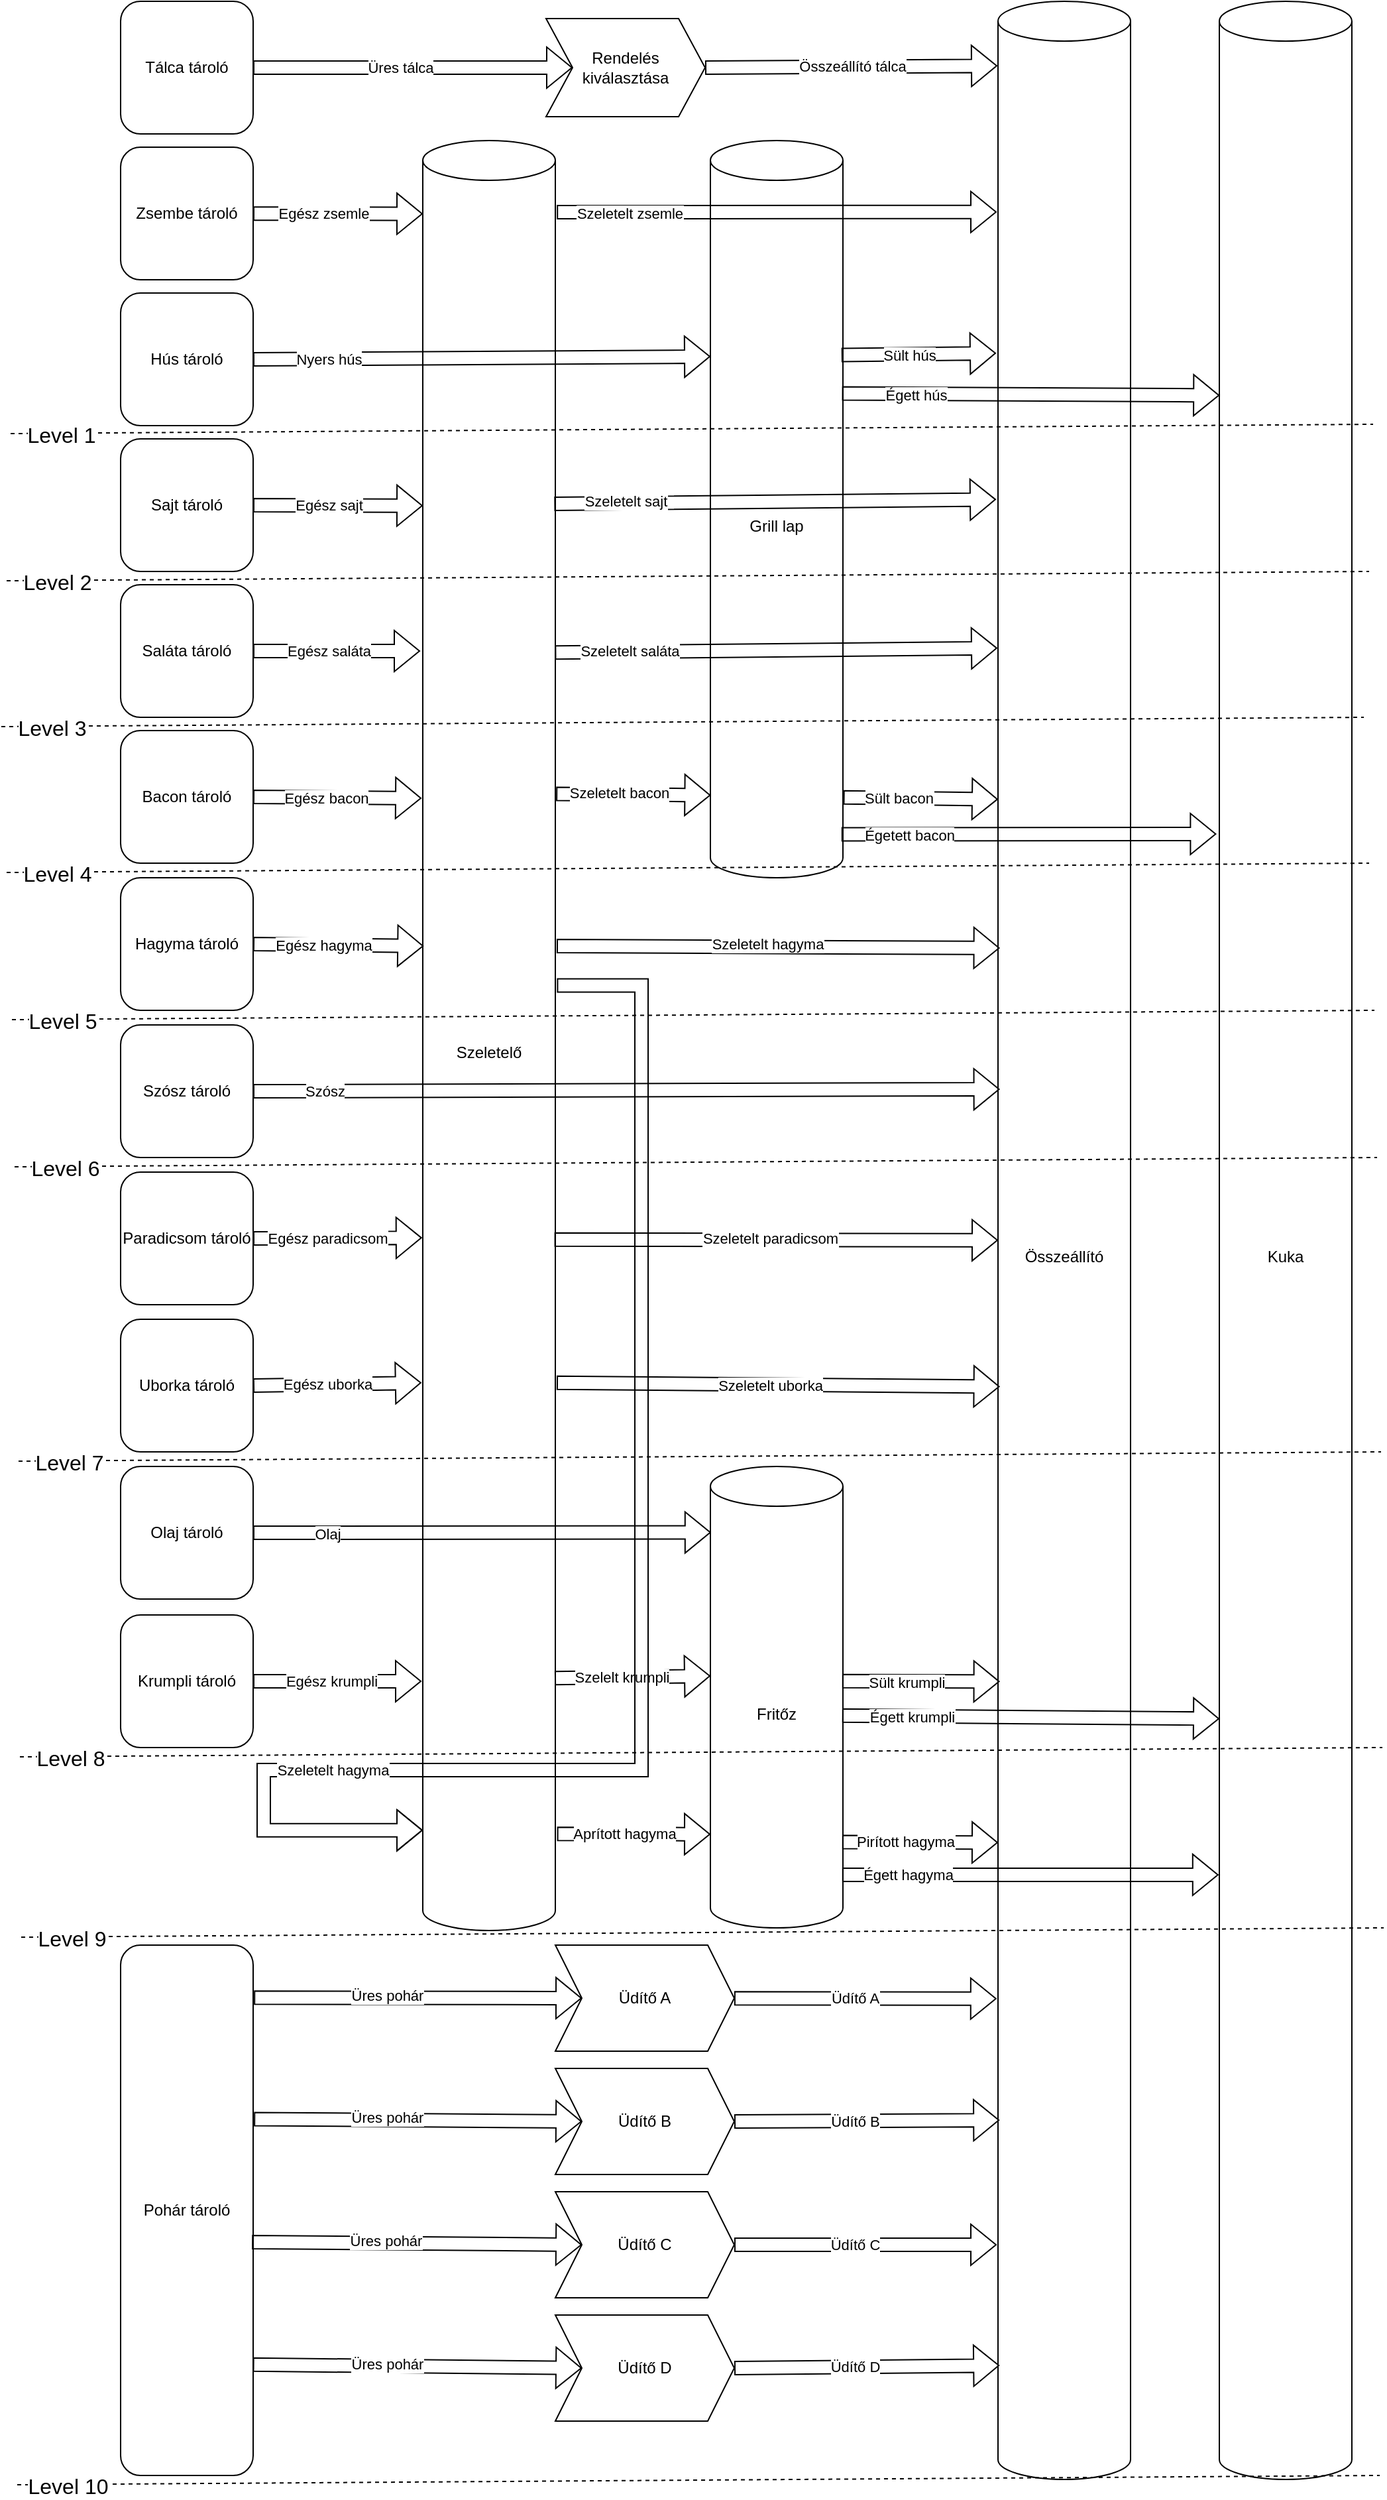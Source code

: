 <mxfile version="20.4.0" type="device"><diagram id="pB3RQea7qA_0PDvsNQ9B" name="1 oldal"><mxGraphModel dx="5010" dy="3047" grid="0" gridSize="10" guides="1" tooltips="1" connect="1" arrows="1" fold="1" page="0" pageScale="1" pageWidth="827" pageHeight="1169" math="0" shadow="0"><root><mxCell id="0"/><mxCell id="1" parent="0"/><mxCell id="LJ7KMssVu-tQvVrN7xNj-1" value="Zsembe tároló" style="rounded=1;whiteSpace=wrap;html=1;" vertex="1" parent="1"><mxGeometry x="162" y="-29" width="100" height="100" as="geometry"/></mxCell><mxCell id="LJ7KMssVu-tQvVrN7xNj-2" value="Hús tároló" style="rounded=1;whiteSpace=wrap;html=1;" vertex="1" parent="1"><mxGeometry x="162" y="81" width="100" height="100" as="geometry"/></mxCell><mxCell id="LJ7KMssVu-tQvVrN7xNj-3" value="" style="shape=flexArrow;endArrow=classic;html=1;rounded=0;entryX=0;entryY=0;entryDx=0;entryDy=55.25;entryPerimeter=0;" edge="1" parent="1" source="LJ7KMssVu-tQvVrN7xNj-1" target="LJ7KMssVu-tQvVrN7xNj-5"><mxGeometry width="50" height="50" relative="1" as="geometry"><mxPoint x="417" y="65" as="sourcePoint"/><mxPoint x="466" y="21" as="targetPoint"/></mxGeometry></mxCell><mxCell id="LJ7KMssVu-tQvVrN7xNj-4" value="Egész zsemle" style="edgeLabel;html=1;align=center;verticalAlign=middle;resizable=0;points=[];" vertex="1" connectable="0" parent="LJ7KMssVu-tQvVrN7xNj-3"><mxGeometry x="-0.177" relative="1" as="geometry"><mxPoint as="offset"/></mxGeometry></mxCell><mxCell id="LJ7KMssVu-tQvVrN7xNj-5" value="Szeletelő" style="shape=cylinder3;whiteSpace=wrap;html=1;boundedLbl=1;backgroundOutline=1;size=15;" vertex="1" parent="1"><mxGeometry x="390" y="-34" width="100" height="1350" as="geometry"/></mxCell><mxCell id="LJ7KMssVu-tQvVrN7xNj-7" value="Grill lap" style="shape=cylinder3;whiteSpace=wrap;html=1;boundedLbl=1;backgroundOutline=1;size=15;" vertex="1" parent="1"><mxGeometry x="607" y="-34" width="100" height="556" as="geometry"/></mxCell><mxCell id="LJ7KMssVu-tQvVrN7xNj-8" value="" style="shape=flexArrow;endArrow=classic;html=1;rounded=0;exitX=1;exitY=0.5;exitDx=0;exitDy=0;entryX=0;entryY=0.293;entryDx=0;entryDy=0;entryPerimeter=0;" edge="1" parent="1" source="LJ7KMssVu-tQvVrN7xNj-2" target="LJ7KMssVu-tQvVrN7xNj-7"><mxGeometry width="50" height="50" relative="1" as="geometry"><mxPoint x="282" y="435" as="sourcePoint"/><mxPoint x="565" y="120" as="targetPoint"/></mxGeometry></mxCell><mxCell id="LJ7KMssVu-tQvVrN7xNj-9" value="Nyers hús" style="edgeLabel;html=1;align=center;verticalAlign=middle;resizable=0;points=[];" vertex="1" connectable="0" parent="LJ7KMssVu-tQvVrN7xNj-8"><mxGeometry x="-0.578" y="2" relative="1" as="geometry"><mxPoint x="-16" y="2" as="offset"/></mxGeometry></mxCell><mxCell id="LJ7KMssVu-tQvVrN7xNj-10" value="Sajt tároló" style="rounded=1;whiteSpace=wrap;html=1;" vertex="1" parent="1"><mxGeometry x="162" y="191" width="100" height="100" as="geometry"/></mxCell><mxCell id="LJ7KMssVu-tQvVrN7xNj-11" value="" style="shape=flexArrow;endArrow=classic;html=1;rounded=0;exitX=1;exitY=0.5;exitDx=0;exitDy=0;entryX=0;entryY=0.204;entryDx=0;entryDy=0;entryPerimeter=0;" edge="1" parent="1" source="LJ7KMssVu-tQvVrN7xNj-10" target="LJ7KMssVu-tQvVrN7xNj-5"><mxGeometry width="50" height="50" relative="1" as="geometry"><mxPoint x="218" y="321" as="sourcePoint"/><mxPoint x="366" y="246" as="targetPoint"/></mxGeometry></mxCell><mxCell id="LJ7KMssVu-tQvVrN7xNj-13" value="Egész sajt" style="edgeLabel;html=1;align=center;verticalAlign=middle;resizable=0;points=[];" vertex="1" connectable="0" parent="LJ7KMssVu-tQvVrN7xNj-11"><mxGeometry x="-0.29" relative="1" as="geometry"><mxPoint x="11" as="offset"/></mxGeometry></mxCell><mxCell id="LJ7KMssVu-tQvVrN7xNj-14" value="Saláta tároló" style="rounded=1;whiteSpace=wrap;html=1;" vertex="1" parent="1"><mxGeometry x="162" y="301" width="100" height="100" as="geometry"/></mxCell><mxCell id="LJ7KMssVu-tQvVrN7xNj-16" value="" style="shape=flexArrow;endArrow=classic;html=1;rounded=0;exitX=1;exitY=0.5;exitDx=0;exitDy=0;" edge="1" parent="1" source="LJ7KMssVu-tQvVrN7xNj-14"><mxGeometry width="50" height="50" relative="1" as="geometry"><mxPoint x="272" y="310" as="sourcePoint"/><mxPoint x="388" y="351" as="targetPoint"/></mxGeometry></mxCell><mxCell id="LJ7KMssVu-tQvVrN7xNj-17" value="Egész saláta" style="edgeLabel;html=1;align=center;verticalAlign=middle;resizable=0;points=[];" vertex="1" connectable="0" parent="LJ7KMssVu-tQvVrN7xNj-16"><mxGeometry x="-0.369" y="2" relative="1" as="geometry"><mxPoint x="17" y="2" as="offset"/></mxGeometry></mxCell><mxCell id="LJ7KMssVu-tQvVrN7xNj-18" value="Bacon tároló" style="rounded=1;whiteSpace=wrap;html=1;" vertex="1" parent="1"><mxGeometry x="162" y="411" width="100" height="100" as="geometry"/></mxCell><mxCell id="LJ7KMssVu-tQvVrN7xNj-19" value="" style="shape=flexArrow;endArrow=classic;html=1;rounded=0;exitX=1;exitY=0.5;exitDx=0;exitDy=0;" edge="1" parent="1" source="LJ7KMssVu-tQvVrN7xNj-18"><mxGeometry width="50" height="50" relative="1" as="geometry"><mxPoint x="225" y="386" as="sourcePoint"/><mxPoint x="389" y="462" as="targetPoint"/></mxGeometry></mxCell><mxCell id="LJ7KMssVu-tQvVrN7xNj-20" value="Egész bacon" style="edgeLabel;html=1;align=center;verticalAlign=middle;resizable=0;points=[];" vertex="1" connectable="0" parent="LJ7KMssVu-tQvVrN7xNj-19"><mxGeometry x="-0.166" y="-2" relative="1" as="geometry"><mxPoint x="2" y="-2" as="offset"/></mxGeometry></mxCell><mxCell id="LJ7KMssVu-tQvVrN7xNj-21" value="Hagyma tároló" style="rounded=1;whiteSpace=wrap;html=1;" vertex="1" parent="1"><mxGeometry x="162" y="522" width="100" height="100" as="geometry"/></mxCell><mxCell id="LJ7KMssVu-tQvVrN7xNj-22" value="" style="shape=flexArrow;endArrow=classic;html=1;rounded=0;exitX=1.006;exitY=0.365;exitDx=0;exitDy=0;exitPerimeter=0;entryX=0.002;entryY=0.888;entryDx=0;entryDy=0;entryPerimeter=0;" edge="1" parent="1" source="LJ7KMssVu-tQvVrN7xNj-5" target="LJ7KMssVu-tQvVrN7xNj-7"><mxGeometry width="50" height="50" relative="1" as="geometry"><mxPoint x="292" y="397" as="sourcePoint"/><mxPoint x="558" y="618" as="targetPoint"/></mxGeometry></mxCell><mxCell id="LJ7KMssVu-tQvVrN7xNj-23" value="Szeletelt bacon" style="edgeLabel;html=1;align=center;verticalAlign=middle;resizable=0;points=[];" vertex="1" connectable="0" parent="LJ7KMssVu-tQvVrN7xNj-22"><mxGeometry x="-0.181" y="1" relative="1" as="geometry"><mxPoint as="offset"/></mxGeometry></mxCell><mxCell id="LJ7KMssVu-tQvVrN7xNj-24" value="" style="shape=flexArrow;endArrow=classic;html=1;rounded=0;exitX=1;exitY=0.5;exitDx=0;exitDy=0;entryX=0.006;entryY=0.45;entryDx=0;entryDy=0;entryPerimeter=0;" edge="1" parent="1" source="LJ7KMssVu-tQvVrN7xNj-21" target="LJ7KMssVu-tQvVrN7xNj-5"><mxGeometry width="50" height="50" relative="1" as="geometry"><mxPoint x="292" y="397" as="sourcePoint"/><mxPoint x="383" y="575" as="targetPoint"/></mxGeometry></mxCell><mxCell id="LJ7KMssVu-tQvVrN7xNj-25" value="Egész hagyma" style="edgeLabel;html=1;align=center;verticalAlign=middle;resizable=0;points=[];" vertex="1" connectable="0" parent="LJ7KMssVu-tQvVrN7xNj-24"><mxGeometry x="-0.18" relative="1" as="geometry"><mxPoint as="offset"/></mxGeometry></mxCell><mxCell id="LJ7KMssVu-tQvVrN7xNj-26" value="Szósz tároló" style="rounded=1;whiteSpace=wrap;html=1;" vertex="1" parent="1"><mxGeometry x="162" y="633" width="100" height="100" as="geometry"/></mxCell><mxCell id="LJ7KMssVu-tQvVrN7xNj-28" value="Paradicsom tároló" style="rounded=1;whiteSpace=wrap;html=1;" vertex="1" parent="1"><mxGeometry x="162" y="744" width="100" height="100" as="geometry"/></mxCell><mxCell id="LJ7KMssVu-tQvVrN7xNj-29" value="" style="shape=flexArrow;endArrow=classic;html=1;rounded=0;exitX=1;exitY=0.5;exitDx=0;exitDy=0;entryX=-0.006;entryY=0.613;entryDx=0;entryDy=0;entryPerimeter=0;" edge="1" parent="1" source="LJ7KMssVu-tQvVrN7xNj-28" target="LJ7KMssVu-tQvVrN7xNj-5"><mxGeometry width="50" height="50" relative="1" as="geometry"><mxPoint x="323" y="702" as="sourcePoint"/><mxPoint x="373" y="652" as="targetPoint"/></mxGeometry></mxCell><mxCell id="LJ7KMssVu-tQvVrN7xNj-30" value="Egész paradicsom" style="edgeLabel;html=1;align=center;verticalAlign=middle;resizable=0;points=[];" vertex="1" connectable="0" parent="LJ7KMssVu-tQvVrN7xNj-29"><mxGeometry x="-0.255" y="-1" relative="1" as="geometry"><mxPoint x="8" y="-1" as="offset"/></mxGeometry></mxCell><mxCell id="LJ7KMssVu-tQvVrN7xNj-31" value="Uborka tároló" style="rounded=1;whiteSpace=wrap;html=1;" vertex="1" parent="1"><mxGeometry x="162" y="855" width="100" height="100" as="geometry"/></mxCell><mxCell id="LJ7KMssVu-tQvVrN7xNj-32" value="" style="shape=flexArrow;endArrow=classic;html=1;rounded=0;exitX=1;exitY=0.5;exitDx=0;exitDy=0;entryX=-0.011;entryY=0.694;entryDx=0;entryDy=0;entryPerimeter=0;" edge="1" parent="1" source="LJ7KMssVu-tQvVrN7xNj-31" target="LJ7KMssVu-tQvVrN7xNj-5"><mxGeometry width="50" height="50" relative="1" as="geometry"><mxPoint x="323" y="862" as="sourcePoint"/><mxPoint x="373" y="812" as="targetPoint"/></mxGeometry></mxCell><mxCell id="LJ7KMssVu-tQvVrN7xNj-33" value="Egész uborka" style="edgeLabel;html=1;align=center;verticalAlign=middle;resizable=0;points=[];" vertex="1" connectable="0" parent="LJ7KMssVu-tQvVrN7xNj-32"><mxGeometry x="-0.128" y="-1" relative="1" as="geometry"><mxPoint y="-1" as="offset"/></mxGeometry></mxCell><mxCell id="LJ7KMssVu-tQvVrN7xNj-34" value="Olaj tároló" style="rounded=1;whiteSpace=wrap;html=1;" vertex="1" parent="1"><mxGeometry x="162" y="966" width="100" height="100" as="geometry"/></mxCell><mxCell id="LJ7KMssVu-tQvVrN7xNj-35" value="" style="shape=flexArrow;endArrow=classic;html=1;rounded=0;exitX=1;exitY=0.5;exitDx=0;exitDy=0;entryX=0.004;entryY=0.143;entryDx=0;entryDy=0;entryPerimeter=0;" edge="1" parent="1" source="LJ7KMssVu-tQvVrN7xNj-34" target="LJ7KMssVu-tQvVrN7xNj-37"><mxGeometry width="50" height="50" relative="1" as="geometry"><mxPoint x="336" y="1048" as="sourcePoint"/><mxPoint x="597" y="1017" as="targetPoint"/></mxGeometry></mxCell><mxCell id="LJ7KMssVu-tQvVrN7xNj-36" value="Olaj" style="edgeLabel;html=1;align=center;verticalAlign=middle;resizable=0;points=[];" vertex="1" connectable="0" parent="LJ7KMssVu-tQvVrN7xNj-35"><mxGeometry x="-0.195" y="-1" relative="1" as="geometry"><mxPoint x="-83" as="offset"/></mxGeometry></mxCell><mxCell id="LJ7KMssVu-tQvVrN7xNj-37" value="Fritőz" style="shape=cylinder3;whiteSpace=wrap;html=1;boundedLbl=1;backgroundOutline=1;size=15;" vertex="1" parent="1"><mxGeometry x="607" y="966" width="100" height="348" as="geometry"/></mxCell><mxCell id="LJ7KMssVu-tQvVrN7xNj-40" value="" style="shape=flexArrow;endArrow=classic;html=1;rounded=0;exitX=1;exitY=0.5;exitDx=0;exitDy=0;" edge="1" parent="1" source="LJ7KMssVu-tQvVrN7xNj-54"><mxGeometry width="50" height="50" relative="1" as="geometry"><mxPoint x="262" y="1240" as="sourcePoint"/><mxPoint x="389" y="1128" as="targetPoint"/></mxGeometry></mxCell><mxCell id="LJ7KMssVu-tQvVrN7xNj-41" value="Egész krumpli" style="edgeLabel;html=1;align=center;verticalAlign=middle;resizable=0;points=[];" vertex="1" connectable="0" parent="LJ7KMssVu-tQvVrN7xNj-40"><mxGeometry x="-0.183" y="-2" relative="1" as="geometry"><mxPoint x="7" y="-2" as="offset"/></mxGeometry></mxCell><mxCell id="LJ7KMssVu-tQvVrN7xNj-44" value="" style="shape=flexArrow;endArrow=classic;html=1;rounded=0;exitX=0.995;exitY=0.859;exitDx=0;exitDy=0;exitPerimeter=0;entryX=0;entryY=0.454;entryDx=0;entryDy=0;entryPerimeter=0;" edge="1" parent="1" source="LJ7KMssVu-tQvVrN7xNj-5" target="LJ7KMssVu-tQvVrN7xNj-37"><mxGeometry width="50" height="50" relative="1" as="geometry"><mxPoint x="356" y="1195" as="sourcePoint"/><mxPoint x="592" y="1117" as="targetPoint"/></mxGeometry></mxCell><mxCell id="LJ7KMssVu-tQvVrN7xNj-45" value="Szelelt krumpli" style="edgeLabel;html=1;align=center;verticalAlign=middle;resizable=0;points=[];" vertex="1" connectable="0" parent="LJ7KMssVu-tQvVrN7xNj-44"><mxGeometry x="-0.367" relative="1" as="geometry"><mxPoint x="13" as="offset"/></mxGeometry></mxCell><mxCell id="LJ7KMssVu-tQvVrN7xNj-46" value="" style="shape=flexArrow;endArrow=classic;html=1;rounded=0;exitX=1.013;exitY=0.946;exitDx=0;exitDy=0;exitPerimeter=0;entryX=0;entryY=0.797;entryDx=0;entryDy=0;entryPerimeter=0;" edge="1" parent="1" source="LJ7KMssVu-tQvVrN7xNj-5" target="LJ7KMssVu-tQvVrN7xNj-37"><mxGeometry width="50" height="50" relative="1" as="geometry"><mxPoint x="356" y="1195" as="sourcePoint"/><mxPoint x="584" y="1247" as="targetPoint"/></mxGeometry></mxCell><mxCell id="LJ7KMssVu-tQvVrN7xNj-47" value="Aprított hagyma" style="edgeLabel;html=1;align=center;verticalAlign=middle;resizable=0;points=[];" vertex="1" connectable="0" parent="LJ7KMssVu-tQvVrN7xNj-46"><mxGeometry x="-0.254" y="-1" relative="1" as="geometry"><mxPoint x="7" y="-1" as="offset"/></mxGeometry></mxCell><mxCell id="LJ7KMssVu-tQvVrN7xNj-54" value="Krumpli tároló" style="rounded=1;whiteSpace=wrap;html=1;" vertex="1" parent="1"><mxGeometry x="162" y="1078" width="100" height="100" as="geometry"/></mxCell><mxCell id="LJ7KMssVu-tQvVrN7xNj-55" value="Pohár tároló" style="rounded=1;whiteSpace=wrap;html=1;" vertex="1" parent="1"><mxGeometry x="162" y="1327" width="100" height="400" as="geometry"/></mxCell><mxCell id="LJ7KMssVu-tQvVrN7xNj-58" value="" style="shape=flexArrow;endArrow=classic;html=1;rounded=0;entryX=0;entryY=0.944;entryDx=0;entryDy=0;entryPerimeter=0;edgeStyle=orthogonalEdgeStyle;exitX=1.012;exitY=0.472;exitDx=0;exitDy=0;exitPerimeter=0;" edge="1" parent="1" source="LJ7KMssVu-tQvVrN7xNj-5" target="LJ7KMssVu-tQvVrN7xNj-5"><mxGeometry width="50" height="50" relative="1" as="geometry"><mxPoint x="525" y="641" as="sourcePoint"/><mxPoint x="451" y="1114" as="targetPoint"/><Array as="points"><mxPoint x="555" y="603"/><mxPoint x="555" y="1195"/><mxPoint x="270" y="1195"/><mxPoint x="270" y="1240"/></Array></mxGeometry></mxCell><mxCell id="LJ7KMssVu-tQvVrN7xNj-59" value="Szeletelt hagyma" style="edgeLabel;html=1;align=center;verticalAlign=middle;resizable=0;points=[];" vertex="1" connectable="0" parent="LJ7KMssVu-tQvVrN7xNj-58"><mxGeometry x="0.608" relative="1" as="geometry"><mxPoint as="offset"/></mxGeometry></mxCell><mxCell id="LJ7KMssVu-tQvVrN7xNj-64" value="Tálca tároló" style="rounded=1;whiteSpace=wrap;html=1;" vertex="1" parent="1"><mxGeometry x="162" y="-139" width="100" height="100" as="geometry"/></mxCell><mxCell id="LJ7KMssVu-tQvVrN7xNj-66" value="Összeállító" style="shape=cylinder3;whiteSpace=wrap;html=1;boundedLbl=1;backgroundOutline=1;size=15;" vertex="1" parent="1"><mxGeometry x="824" y="-139" width="100" height="1869" as="geometry"/></mxCell><mxCell id="LJ7KMssVu-tQvVrN7xNj-68" value="Rendelés kiválasztása" style="shape=step;perimeter=stepPerimeter;whiteSpace=wrap;html=1;fixedSize=1;" vertex="1" parent="1"><mxGeometry x="483" y="-126" width="120" height="74" as="geometry"/></mxCell><mxCell id="LJ7KMssVu-tQvVrN7xNj-70" value="" style="shape=flexArrow;endArrow=classic;html=1;rounded=0;exitX=1;exitY=0.5;exitDx=0;exitDy=0;" edge="1" parent="1" source="LJ7KMssVu-tQvVrN7xNj-64" target="LJ7KMssVu-tQvVrN7xNj-68"><mxGeometry width="50" height="50" relative="1" as="geometry"><mxPoint x="317" y="-63" as="sourcePoint"/><mxPoint x="367" y="-113" as="targetPoint"/></mxGeometry></mxCell><mxCell id="LJ7KMssVu-tQvVrN7xNj-71" value="Üres tálca" style="edgeLabel;html=1;align=center;verticalAlign=middle;resizable=0;points=[];" vertex="1" connectable="0" parent="LJ7KMssVu-tQvVrN7xNj-70"><mxGeometry x="-0.067" y="-1" relative="1" as="geometry"><mxPoint x="-2" y="-1" as="offset"/></mxGeometry></mxCell><mxCell id="LJ7KMssVu-tQvVrN7xNj-72" value="" style="shape=flexArrow;endArrow=classic;html=1;rounded=0;exitX=1;exitY=0.5;exitDx=0;exitDy=0;entryX=-0.005;entryY=0.026;entryDx=0;entryDy=0;entryPerimeter=0;" edge="1" parent="1" source="LJ7KMssVu-tQvVrN7xNj-68" target="LJ7KMssVu-tQvVrN7xNj-66"><mxGeometry width="50" height="50" relative="1" as="geometry"><mxPoint x="675" y="-75" as="sourcePoint"/><mxPoint x="725" y="-125" as="targetPoint"/></mxGeometry></mxCell><mxCell id="LJ7KMssVu-tQvVrN7xNj-73" value="Összeállító tálca" style="edgeLabel;html=1;align=center;verticalAlign=middle;resizable=0;points=[];" vertex="1" connectable="0" parent="LJ7KMssVu-tQvVrN7xNj-72"><mxGeometry x="0.041" y="-1" relative="1" as="geometry"><mxPoint x="-4" y="-2" as="offset"/></mxGeometry></mxCell><mxCell id="LJ7KMssVu-tQvVrN7xNj-74" value="Kuka" style="shape=cylinder3;whiteSpace=wrap;html=1;boundedLbl=1;backgroundOutline=1;size=15;" vertex="1" parent="1"><mxGeometry x="991" y="-139" width="100" height="1869" as="geometry"/></mxCell><mxCell id="LJ7KMssVu-tQvVrN7xNj-75" value="" style="shape=flexArrow;endArrow=classic;html=1;rounded=0;exitX=1.011;exitY=0.04;exitDx=0;exitDy=0;exitPerimeter=0;entryX=-0.01;entryY=0.085;entryDx=0;entryDy=0;entryPerimeter=0;" edge="1" parent="1" source="LJ7KMssVu-tQvVrN7xNj-5" target="LJ7KMssVu-tQvVrN7xNj-66"><mxGeometry width="50" height="50" relative="1" as="geometry"><mxPoint x="739" y="87" as="sourcePoint"/><mxPoint x="789" y="37" as="targetPoint"/></mxGeometry></mxCell><mxCell id="LJ7KMssVu-tQvVrN7xNj-76" value="Szeletelt zsemle" style="edgeLabel;html=1;align=center;verticalAlign=middle;resizable=0;points=[];" vertex="1" connectable="0" parent="LJ7KMssVu-tQvVrN7xNj-75"><mxGeometry x="-0.687" y="-1" relative="1" as="geometry"><mxPoint x="3" as="offset"/></mxGeometry></mxCell><mxCell id="LJ7KMssVu-tQvVrN7xNj-77" value="" style="shape=flexArrow;endArrow=classic;html=1;rounded=0;exitX=0.989;exitY=0.291;exitDx=0;exitDy=0;exitPerimeter=0;entryX=-0.015;entryY=0.142;entryDx=0;entryDy=0;entryPerimeter=0;" edge="1" parent="1" source="LJ7KMssVu-tQvVrN7xNj-7" target="LJ7KMssVu-tQvVrN7xNj-66"><mxGeometry width="50" height="50" relative="1" as="geometry"><mxPoint x="792" y="180" as="sourcePoint"/><mxPoint x="818" y="124" as="targetPoint"/></mxGeometry></mxCell><mxCell id="LJ7KMssVu-tQvVrN7xNj-78" value="Sült hús" style="edgeLabel;html=1;align=center;verticalAlign=middle;resizable=0;points=[];" vertex="1" connectable="0" parent="LJ7KMssVu-tQvVrN7xNj-77"><mxGeometry x="-0.127" y="-1" relative="1" as="geometry"><mxPoint as="offset"/></mxGeometry></mxCell><mxCell id="LJ7KMssVu-tQvVrN7xNj-79" value="" style="shape=flexArrow;endArrow=classic;html=1;rounded=0;exitX=0.993;exitY=0.343;exitDx=0;exitDy=0;exitPerimeter=0;entryX=0.001;entryY=0.159;entryDx=0;entryDy=0;entryPerimeter=0;" edge="1" parent="1" source="LJ7KMssVu-tQvVrN7xNj-7" target="LJ7KMssVu-tQvVrN7xNj-74"><mxGeometry width="50" height="50" relative="1" as="geometry"><mxPoint x="792" y="180" as="sourcePoint"/><mxPoint x="973" y="157" as="targetPoint"/></mxGeometry></mxCell><mxCell id="LJ7KMssVu-tQvVrN7xNj-80" value="Égett hús" style="edgeLabel;html=1;align=center;verticalAlign=middle;resizable=0;points=[];" vertex="1" connectable="0" parent="LJ7KMssVu-tQvVrN7xNj-79"><mxGeometry x="-0.615" y="-1" relative="1" as="geometry"><mxPoint as="offset"/></mxGeometry></mxCell><mxCell id="LJ7KMssVu-tQvVrN7xNj-81" value="" style="shape=flexArrow;endArrow=classic;html=1;rounded=0;exitX=0.992;exitY=0.203;exitDx=0;exitDy=0;exitPerimeter=0;entryX=-0.015;entryY=0.201;entryDx=0;entryDy=0;entryPerimeter=0;" edge="1" parent="1" source="LJ7KMssVu-tQvVrN7xNj-5" target="LJ7KMssVu-tQvVrN7xNj-66"><mxGeometry width="50" height="50" relative="1" as="geometry"><mxPoint x="565" y="266" as="sourcePoint"/><mxPoint x="795" y="244" as="targetPoint"/></mxGeometry></mxCell><mxCell id="LJ7KMssVu-tQvVrN7xNj-82" value="Szeletelt sajt" style="edgeLabel;html=1;align=center;verticalAlign=middle;resizable=0;points=[];" vertex="1" connectable="0" parent="LJ7KMssVu-tQvVrN7xNj-81"><mxGeometry x="-0.68" y="2" relative="1" as="geometry"><mxPoint as="offset"/></mxGeometry></mxCell><mxCell id="LJ7KMssVu-tQvVrN7xNj-83" value="" style="shape=flexArrow;endArrow=classic;html=1;rounded=0;exitX=0.997;exitY=0.286;exitDx=0;exitDy=0;exitPerimeter=0;entryX=-0.005;entryY=0.261;entryDx=0;entryDy=0;entryPerimeter=0;" edge="1" parent="1" source="LJ7KMssVu-tQvVrN7xNj-5" target="LJ7KMssVu-tQvVrN7xNj-66"><mxGeometry width="50" height="50" relative="1" as="geometry"><mxPoint x="640" y="371" as="sourcePoint"/><mxPoint x="690" y="321" as="targetPoint"/></mxGeometry></mxCell><mxCell id="LJ7KMssVu-tQvVrN7xNj-84" value="Szeletelt saláta" style="edgeLabel;html=1;align=center;verticalAlign=middle;resizable=0;points=[];" vertex="1" connectable="0" parent="LJ7KMssVu-tQvVrN7xNj-83"><mxGeometry x="-0.664" y="-1" relative="1" as="geometry"><mxPoint y="-2" as="offset"/></mxGeometry></mxCell><mxCell id="LJ7KMssVu-tQvVrN7xNj-87" value="" style="shape=flexArrow;endArrow=classic;html=1;rounded=0;exitX=0.989;exitY=0.941;exitDx=0;exitDy=0;exitPerimeter=0;entryX=-0.023;entryY=0.336;entryDx=0;entryDy=0;entryPerimeter=0;" edge="1" parent="1" source="LJ7KMssVu-tQvVrN7xNj-7" target="LJ7KMssVu-tQvVrN7xNj-74"><mxGeometry width="50" height="50" relative="1" as="geometry"><mxPoint x="800" y="390" as="sourcePoint"/><mxPoint x="850" y="340" as="targetPoint"/></mxGeometry></mxCell><mxCell id="LJ7KMssVu-tQvVrN7xNj-90" value="Égetett bacon" style="edgeLabel;html=1;align=center;verticalAlign=middle;resizable=0;points=[];" vertex="1" connectable="0" parent="LJ7KMssVu-tQvVrN7xNj-87"><mxGeometry x="-0.731" y="-1" relative="1" as="geometry"><mxPoint x="13" as="offset"/></mxGeometry></mxCell><mxCell id="LJ7KMssVu-tQvVrN7xNj-88" value="" style="shape=flexArrow;endArrow=classic;html=1;rounded=0;exitX=1.003;exitY=0.891;exitDx=0;exitDy=0;exitPerimeter=0;entryX=0;entryY=0.322;entryDx=0;entryDy=0;entryPerimeter=0;" edge="1" parent="1" source="LJ7KMssVu-tQvVrN7xNj-7" target="LJ7KMssVu-tQvVrN7xNj-66"><mxGeometry width="50" height="50" relative="1" as="geometry"><mxPoint x="800" y="390" as="sourcePoint"/><mxPoint x="799" y="461" as="targetPoint"/></mxGeometry></mxCell><mxCell id="LJ7KMssVu-tQvVrN7xNj-89" value="Sült bacon" style="edgeLabel;html=1;align=center;verticalAlign=middle;resizable=0;points=[];" vertex="1" connectable="0" parent="LJ7KMssVu-tQvVrN7xNj-88"><mxGeometry x="-0.29" relative="1" as="geometry"><mxPoint as="offset"/></mxGeometry></mxCell><mxCell id="LJ7KMssVu-tQvVrN7xNj-91" value="" style="shape=flexArrow;endArrow=classic;html=1;rounded=0;exitX=1.01;exitY=0.45;exitDx=0;exitDy=0;exitPerimeter=0;entryX=0.013;entryY=0.382;entryDx=0;entryDy=0;entryPerimeter=0;" edge="1" parent="1" source="LJ7KMssVu-tQvVrN7xNj-5" target="LJ7KMssVu-tQvVrN7xNj-66"><mxGeometry width="50" height="50" relative="1" as="geometry"><mxPoint x="783" y="580" as="sourcePoint"/><mxPoint x="833" y="530" as="targetPoint"/></mxGeometry></mxCell><mxCell id="LJ7KMssVu-tQvVrN7xNj-92" value="Szeletelt hagyma" style="edgeLabel;html=1;align=center;verticalAlign=middle;resizable=0;points=[];" vertex="1" connectable="0" parent="LJ7KMssVu-tQvVrN7xNj-91"><mxGeometry x="-0.665" y="-1" relative="1" as="geometry"><mxPoint x="103" y="-3" as="offset"/></mxGeometry></mxCell><mxCell id="LJ7KMssVu-tQvVrN7xNj-93" value="" style="shape=flexArrow;endArrow=classic;html=1;rounded=0;exitX=1;exitY=0.5;exitDx=0;exitDy=0;entryX=0.013;entryY=0.439;entryDx=0;entryDy=0;entryPerimeter=0;" edge="1" parent="1" source="LJ7KMssVu-tQvVrN7xNj-26" target="LJ7KMssVu-tQvVrN7xNj-66"><mxGeometry width="50" height="50" relative="1" as="geometry"><mxPoint x="476" y="666" as="sourcePoint"/><mxPoint x="782" y="692" as="targetPoint"/></mxGeometry></mxCell><mxCell id="LJ7KMssVu-tQvVrN7xNj-94" value="Szósz" style="edgeLabel;html=1;align=center;verticalAlign=middle;resizable=0;points=[];" vertex="1" connectable="0" parent="LJ7KMssVu-tQvVrN7xNj-93"><mxGeometry x="-0.82" y="-3" relative="1" as="geometry"><mxPoint x="3" y="-3" as="offset"/></mxGeometry></mxCell><mxCell id="LJ7KMssVu-tQvVrN7xNj-95" value="" style="shape=flexArrow;endArrow=classic;html=1;rounded=0;exitX=0.993;exitY=0.614;exitDx=0;exitDy=0;exitPerimeter=0;" edge="1" parent="1" source="LJ7KMssVu-tQvVrN7xNj-5" target="LJ7KMssVu-tQvVrN7xNj-66"><mxGeometry width="50" height="50" relative="1" as="geometry"><mxPoint x="556" y="758" as="sourcePoint"/><mxPoint x="606" y="708" as="targetPoint"/></mxGeometry></mxCell><mxCell id="LJ7KMssVu-tQvVrN7xNj-96" value="Szeletelt paradicsom" style="edgeLabel;html=1;align=center;verticalAlign=middle;resizable=0;points=[];" vertex="1" connectable="0" parent="LJ7KMssVu-tQvVrN7xNj-95"><mxGeometry x="-0.041" y="-3" relative="1" as="geometry"><mxPoint x="2" y="-4" as="offset"/></mxGeometry></mxCell><mxCell id="LJ7KMssVu-tQvVrN7xNj-97" value="" style="shape=flexArrow;endArrow=classic;html=1;rounded=0;exitX=1.01;exitY=0.694;exitDx=0;exitDy=0;exitPerimeter=0;entryX=0.013;entryY=0.559;entryDx=0;entryDy=0;entryPerimeter=0;" edge="1" parent="1" source="LJ7KMssVu-tQvVrN7xNj-5" target="LJ7KMssVu-tQvVrN7xNj-66"><mxGeometry width="50" height="50" relative="1" as="geometry"><mxPoint x="556" y="816" as="sourcePoint"/><mxPoint x="606" y="766" as="targetPoint"/></mxGeometry></mxCell><mxCell id="LJ7KMssVu-tQvVrN7xNj-98" value="Szeletelt uborka" style="edgeLabel;html=1;align=center;verticalAlign=middle;resizable=0;points=[];" vertex="1" connectable="0" parent="LJ7KMssVu-tQvVrN7xNj-97"><mxGeometry x="-0.036" relative="1" as="geometry"><mxPoint as="offset"/></mxGeometry></mxCell><mxCell id="LJ7KMssVu-tQvVrN7xNj-99" value="" style="shape=flexArrow;endArrow=classic;html=1;rounded=0;exitX=0.994;exitY=0.465;exitDx=0;exitDy=0;exitPerimeter=0;entryX=0.013;entryY=0.678;entryDx=0;entryDy=0;entryPerimeter=0;" edge="1" parent="1" source="LJ7KMssVu-tQvVrN7xNj-37" target="LJ7KMssVu-tQvVrN7xNj-66"><mxGeometry width="50" height="50" relative="1" as="geometry"><mxPoint x="556" y="987" as="sourcePoint"/><mxPoint x="606" y="937" as="targetPoint"/></mxGeometry></mxCell><mxCell id="LJ7KMssVu-tQvVrN7xNj-100" value="Sült krumpli" style="edgeLabel;html=1;align=center;verticalAlign=middle;resizable=0;points=[];" vertex="1" connectable="0" parent="LJ7KMssVu-tQvVrN7xNj-99"><mxGeometry x="-0.182" y="-1" relative="1" as="geometry"><mxPoint as="offset"/></mxGeometry></mxCell><mxCell id="LJ7KMssVu-tQvVrN7xNj-101" value="" style="shape=flexArrow;endArrow=classic;html=1;rounded=0;exitX=0.994;exitY=0.54;exitDx=0;exitDy=0;exitPerimeter=0;entryX=0;entryY=0.693;entryDx=0;entryDy=0;entryPerimeter=0;" edge="1" parent="1" source="LJ7KMssVu-tQvVrN7xNj-37" target="LJ7KMssVu-tQvVrN7xNj-74"><mxGeometry width="50" height="50" relative="1" as="geometry"><mxPoint x="700" y="1157" as="sourcePoint"/><mxPoint x="750" y="1107" as="targetPoint"/></mxGeometry></mxCell><mxCell id="LJ7KMssVu-tQvVrN7xNj-102" value="Égett krumpli" style="edgeLabel;html=1;align=center;verticalAlign=middle;resizable=0;points=[];" vertex="1" connectable="0" parent="LJ7KMssVu-tQvVrN7xNj-101"><mxGeometry x="-0.634" relative="1" as="geometry"><mxPoint as="offset"/></mxGeometry></mxCell><mxCell id="LJ7KMssVu-tQvVrN7xNj-103" value="" style="shape=flexArrow;endArrow=classic;html=1;rounded=0;exitX=0.994;exitY=0.814;exitDx=0;exitDy=0;exitPerimeter=0;entryX=0;entryY=0.743;entryDx=0;entryDy=0;entryPerimeter=0;" edge="1" parent="1" source="LJ7KMssVu-tQvVrN7xNj-37" target="LJ7KMssVu-tQvVrN7xNj-66"><mxGeometry width="50" height="50" relative="1" as="geometry"><mxPoint x="766" y="1186" as="sourcePoint"/><mxPoint x="806" y="1252" as="targetPoint"/></mxGeometry></mxCell><mxCell id="LJ7KMssVu-tQvVrN7xNj-104" value="Pirított hagyma" style="edgeLabel;html=1;align=center;verticalAlign=middle;resizable=0;points=[];" vertex="1" connectable="0" parent="LJ7KMssVu-tQvVrN7xNj-103"><mxGeometry x="-0.693" y="-1" relative="1" as="geometry"><mxPoint x="29" y="-2" as="offset"/></mxGeometry></mxCell><mxCell id="LJ7KMssVu-tQvVrN7xNj-105" value="" style="shape=flexArrow;endArrow=classic;html=1;rounded=0;exitX=0.994;exitY=0.885;exitDx=0;exitDy=0;exitPerimeter=0;entryX=-0.006;entryY=0.756;entryDx=0;entryDy=0;entryPerimeter=0;" edge="1" parent="1" source="LJ7KMssVu-tQvVrN7xNj-37" target="LJ7KMssVu-tQvVrN7xNj-74"><mxGeometry width="50" height="50" relative="1" as="geometry"><mxPoint x="752" y="1285" as="sourcePoint"/><mxPoint x="984" y="1277" as="targetPoint"/></mxGeometry></mxCell><mxCell id="LJ7KMssVu-tQvVrN7xNj-106" value="Égett hagyma" style="edgeLabel;html=1;align=center;verticalAlign=middle;resizable=0;points=[];" vertex="1" connectable="0" parent="LJ7KMssVu-tQvVrN7xNj-105"><mxGeometry x="-0.573" y="-2" relative="1" as="geometry"><mxPoint x="-11" y="-2" as="offset"/></mxGeometry></mxCell><mxCell id="LJ7KMssVu-tQvVrN7xNj-107" value="Üdítő A" style="shape=step;perimeter=stepPerimeter;whiteSpace=wrap;html=1;fixedSize=1;" vertex="1" parent="1"><mxGeometry x="490" y="1327" width="135" height="80" as="geometry"/></mxCell><mxCell id="LJ7KMssVu-tQvVrN7xNj-108" value="Üdítő B" style="shape=step;perimeter=stepPerimeter;whiteSpace=wrap;html=1;fixedSize=1;" vertex="1" parent="1"><mxGeometry x="490" y="1420" width="135" height="80" as="geometry"/></mxCell><mxCell id="LJ7KMssVu-tQvVrN7xNj-109" value="Üdítő C" style="shape=step;perimeter=stepPerimeter;whiteSpace=wrap;html=1;fixedSize=1;" vertex="1" parent="1"><mxGeometry x="490" y="1513" width="135" height="80" as="geometry"/></mxCell><mxCell id="LJ7KMssVu-tQvVrN7xNj-110" value="Üdítő D" style="shape=step;perimeter=stepPerimeter;whiteSpace=wrap;html=1;fixedSize=1;" vertex="1" parent="1"><mxGeometry x="490" y="1606" width="135" height="80" as="geometry"/></mxCell><mxCell id="LJ7KMssVu-tQvVrN7xNj-111" value="" style="shape=flexArrow;endArrow=classic;html=1;rounded=0;entryX=0;entryY=0.5;entryDx=0;entryDy=0;exitX=1.006;exitY=0.099;exitDx=0;exitDy=0;exitPerimeter=0;" edge="1" parent="1" source="LJ7KMssVu-tQvVrN7xNj-55" target="LJ7KMssVu-tQvVrN7xNj-107"><mxGeometry width="50" height="50" relative="1" as="geometry"><mxPoint x="673" y="1360" as="sourcePoint"/><mxPoint x="723" y="1310" as="targetPoint"/></mxGeometry></mxCell><mxCell id="LJ7KMssVu-tQvVrN7xNj-112" value="Üres pohár" style="edgeLabel;html=1;align=center;verticalAlign=middle;resizable=0;points=[];" vertex="1" connectable="0" parent="LJ7KMssVu-tQvVrN7xNj-111"><mxGeometry x="-0.192" y="2" relative="1" as="geometry"><mxPoint as="offset"/></mxGeometry></mxCell><mxCell id="LJ7KMssVu-tQvVrN7xNj-113" value="" style="shape=flexArrow;endArrow=classic;html=1;rounded=0;entryX=0;entryY=0.5;entryDx=0;entryDy=0;exitX=1.006;exitY=0.328;exitDx=0;exitDy=0;exitPerimeter=0;" edge="1" parent="1" source="LJ7KMssVu-tQvVrN7xNj-55" target="LJ7KMssVu-tQvVrN7xNj-108"><mxGeometry width="50" height="50" relative="1" as="geometry"><mxPoint x="272.6" y="1376.6" as="sourcePoint"/><mxPoint x="520" y="1377" as="targetPoint"/></mxGeometry></mxCell><mxCell id="LJ7KMssVu-tQvVrN7xNj-114" value="Üres pohár" style="edgeLabel;html=1;align=center;verticalAlign=middle;resizable=0;points=[];" vertex="1" connectable="0" parent="LJ7KMssVu-tQvVrN7xNj-113"><mxGeometry x="-0.192" y="2" relative="1" as="geometry"><mxPoint as="offset"/></mxGeometry></mxCell><mxCell id="LJ7KMssVu-tQvVrN7xNj-115" value="" style="shape=flexArrow;endArrow=classic;html=1;rounded=0;entryX=0;entryY=0.5;entryDx=0;entryDy=0;exitX=0.991;exitY=0.56;exitDx=0;exitDy=0;exitPerimeter=0;" edge="1" parent="1" source="LJ7KMssVu-tQvVrN7xNj-55" target="LJ7KMssVu-tQvVrN7xNj-109"><mxGeometry width="50" height="50" relative="1" as="geometry"><mxPoint x="272.6" y="1468.2" as="sourcePoint"/><mxPoint x="520" y="1470" as="targetPoint"/></mxGeometry></mxCell><mxCell id="LJ7KMssVu-tQvVrN7xNj-116" value="Üres pohár" style="edgeLabel;html=1;align=center;verticalAlign=middle;resizable=0;points=[];" vertex="1" connectable="0" parent="LJ7KMssVu-tQvVrN7xNj-115"><mxGeometry x="-0.192" y="2" relative="1" as="geometry"><mxPoint as="offset"/></mxGeometry></mxCell><mxCell id="LJ7KMssVu-tQvVrN7xNj-117" value="" style="shape=flexArrow;endArrow=classic;html=1;rounded=0;entryX=0;entryY=0.5;entryDx=0;entryDy=0;exitX=0.998;exitY=0.791;exitDx=0;exitDy=0;exitPerimeter=0;" edge="1" parent="1" source="LJ7KMssVu-tQvVrN7xNj-55" target="LJ7KMssVu-tQvVrN7xNj-110"><mxGeometry width="50" height="50" relative="1" as="geometry"><mxPoint x="271.1" y="1561" as="sourcePoint"/><mxPoint x="520" y="1563" as="targetPoint"/></mxGeometry></mxCell><mxCell id="LJ7KMssVu-tQvVrN7xNj-118" value="Üres pohár" style="edgeLabel;html=1;align=center;verticalAlign=middle;resizable=0;points=[];" vertex="1" connectable="0" parent="LJ7KMssVu-tQvVrN7xNj-117"><mxGeometry x="-0.192" y="2" relative="1" as="geometry"><mxPoint as="offset"/></mxGeometry></mxCell><mxCell id="LJ7KMssVu-tQvVrN7xNj-119" value="" style="shape=flexArrow;endArrow=classic;html=1;rounded=0;entryX=-0.011;entryY=0.806;entryDx=0;entryDy=0;entryPerimeter=0;" edge="1" parent="1" source="LJ7KMssVu-tQvVrN7xNj-107" target="LJ7KMssVu-tQvVrN7xNj-66"><mxGeometry width="50" height="50" relative="1" as="geometry"><mxPoint x="851" y="1423" as="sourcePoint"/><mxPoint x="786" y="1373" as="targetPoint"/></mxGeometry></mxCell><mxCell id="LJ7KMssVu-tQvVrN7xNj-120" value="Üdítő A" style="edgeLabel;html=1;align=center;verticalAlign=middle;resizable=0;points=[];" vertex="1" connectable="0" parent="LJ7KMssVu-tQvVrN7xNj-119"><mxGeometry x="-0.229" y="-2" relative="1" as="geometry"><mxPoint x="14" y="-2" as="offset"/></mxGeometry></mxCell><mxCell id="LJ7KMssVu-tQvVrN7xNj-121" value="" style="shape=flexArrow;endArrow=classic;html=1;rounded=0;entryX=0.011;entryY=0.855;entryDx=0;entryDy=0;entryPerimeter=0;exitX=1;exitY=0.5;exitDx=0;exitDy=0;" edge="1" parent="1" source="LJ7KMssVu-tQvVrN7xNj-108" target="LJ7KMssVu-tQvVrN7xNj-66"><mxGeometry width="50" height="50" relative="1" as="geometry"><mxPoint x="634.947" y="1377.105" as="sourcePoint"/><mxPoint x="832.9" y="1377.414" as="targetPoint"/></mxGeometry></mxCell><mxCell id="LJ7KMssVu-tQvVrN7xNj-122" value="Üdítő B" style="edgeLabel;html=1;align=center;verticalAlign=middle;resizable=0;points=[];" vertex="1" connectable="0" parent="LJ7KMssVu-tQvVrN7xNj-121"><mxGeometry x="-0.229" y="-2" relative="1" as="geometry"><mxPoint x="14" y="-2" as="offset"/></mxGeometry></mxCell><mxCell id="LJ7KMssVu-tQvVrN7xNj-124" value="" style="shape=flexArrow;endArrow=classic;html=1;rounded=0;exitX=1;exitY=0.5;exitDx=0;exitDy=0;" edge="1" parent="1" source="LJ7KMssVu-tQvVrN7xNj-109"><mxGeometry width="50" height="50" relative="1" as="geometry"><mxPoint x="635" y="1470" as="sourcePoint"/><mxPoint x="823" y="1553" as="targetPoint"/></mxGeometry></mxCell><mxCell id="LJ7KMssVu-tQvVrN7xNj-125" value="Üdítő C" style="edgeLabel;html=1;align=center;verticalAlign=middle;resizable=0;points=[];" vertex="1" connectable="0" parent="LJ7KMssVu-tQvVrN7xNj-124"><mxGeometry x="-0.229" y="-2" relative="1" as="geometry"><mxPoint x="14" y="-2" as="offset"/></mxGeometry></mxCell><mxCell id="LJ7KMssVu-tQvVrN7xNj-126" value="" style="shape=flexArrow;endArrow=classic;html=1;rounded=0;exitX=1;exitY=0.5;exitDx=0;exitDy=0;entryX=0.011;entryY=0.954;entryDx=0;entryDy=0;entryPerimeter=0;" edge="1" parent="1" source="LJ7KMssVu-tQvVrN7xNj-110" target="LJ7KMssVu-tQvVrN7xNj-66"><mxGeometry width="50" height="50" relative="1" as="geometry"><mxPoint x="635" y="1563" as="sourcePoint"/><mxPoint x="833" y="1563" as="targetPoint"/></mxGeometry></mxCell><mxCell id="LJ7KMssVu-tQvVrN7xNj-127" value="Üdítő D" style="edgeLabel;html=1;align=center;verticalAlign=middle;resizable=0;points=[];" vertex="1" connectable="0" parent="LJ7KMssVu-tQvVrN7xNj-126"><mxGeometry x="-0.229" y="-2" relative="1" as="geometry"><mxPoint x="14" y="-2" as="offset"/></mxGeometry></mxCell><mxCell id="LJ7KMssVu-tQvVrN7xNj-128" value="" style="endArrow=none;dashed=1;html=1;rounded=0;" edge="1" parent="1"><mxGeometry width="50" height="50" relative="1" as="geometry"><mxPoint x="79" y="187" as="sourcePoint"/><mxPoint x="1107" y="180" as="targetPoint"/></mxGeometry></mxCell><mxCell id="LJ7KMssVu-tQvVrN7xNj-129" value="&lt;font style=&quot;font-size: 16px;&quot;&gt;Level 1&lt;/font&gt;" style="edgeLabel;html=1;align=center;verticalAlign=middle;resizable=0;points=[];" vertex="1" connectable="0" parent="LJ7KMssVu-tQvVrN7xNj-128"><mxGeometry x="-0.926" y="-1" relative="1" as="geometry"><mxPoint as="offset"/></mxGeometry></mxCell><mxCell id="LJ7KMssVu-tQvVrN7xNj-130" value="" style="endArrow=none;dashed=1;html=1;rounded=0;" edge="1" parent="1"><mxGeometry width="50" height="50" relative="1" as="geometry"><mxPoint x="76" y="298" as="sourcePoint"/><mxPoint x="1104" y="291" as="targetPoint"/></mxGeometry></mxCell><mxCell id="LJ7KMssVu-tQvVrN7xNj-131" value="&lt;font style=&quot;font-size: 16px;&quot;&gt;Level 2&lt;/font&gt;" style="edgeLabel;html=1;align=center;verticalAlign=middle;resizable=0;points=[];" vertex="1" connectable="0" parent="LJ7KMssVu-tQvVrN7xNj-130"><mxGeometry x="-0.926" y="-1" relative="1" as="geometry"><mxPoint as="offset"/></mxGeometry></mxCell><mxCell id="LJ7KMssVu-tQvVrN7xNj-132" value="" style="endArrow=none;dashed=1;html=1;rounded=0;" edge="1" parent="1"><mxGeometry width="50" height="50" relative="1" as="geometry"><mxPoint x="72" y="408" as="sourcePoint"/><mxPoint x="1100" y="401" as="targetPoint"/></mxGeometry></mxCell><mxCell id="LJ7KMssVu-tQvVrN7xNj-133" value="&lt;font style=&quot;font-size: 16px;&quot;&gt;Level 3&lt;/font&gt;" style="edgeLabel;html=1;align=center;verticalAlign=middle;resizable=0;points=[];" vertex="1" connectable="0" parent="LJ7KMssVu-tQvVrN7xNj-132"><mxGeometry x="-0.926" y="-1" relative="1" as="geometry"><mxPoint as="offset"/></mxGeometry></mxCell><mxCell id="LJ7KMssVu-tQvVrN7xNj-134" value="" style="endArrow=none;dashed=1;html=1;rounded=0;" edge="1" parent="1"><mxGeometry width="50" height="50" relative="1" as="geometry"><mxPoint x="76" y="518" as="sourcePoint"/><mxPoint x="1104" y="511" as="targetPoint"/></mxGeometry></mxCell><mxCell id="LJ7KMssVu-tQvVrN7xNj-135" value="&lt;font style=&quot;font-size: 16px;&quot;&gt;Level 4&lt;/font&gt;" style="edgeLabel;html=1;align=center;verticalAlign=middle;resizable=0;points=[];" vertex="1" connectable="0" parent="LJ7KMssVu-tQvVrN7xNj-134"><mxGeometry x="-0.926" y="-1" relative="1" as="geometry"><mxPoint as="offset"/></mxGeometry></mxCell><mxCell id="LJ7KMssVu-tQvVrN7xNj-136" value="" style="endArrow=none;dashed=1;html=1;rounded=0;" edge="1" parent="1"><mxGeometry width="50" height="50" relative="1" as="geometry"><mxPoint x="80" y="629" as="sourcePoint"/><mxPoint x="1108" y="622" as="targetPoint"/></mxGeometry></mxCell><mxCell id="LJ7KMssVu-tQvVrN7xNj-137" value="&lt;font style=&quot;font-size: 16px;&quot;&gt;Level 5&lt;/font&gt;" style="edgeLabel;html=1;align=center;verticalAlign=middle;resizable=0;points=[];" vertex="1" connectable="0" parent="LJ7KMssVu-tQvVrN7xNj-136"><mxGeometry x="-0.926" y="-1" relative="1" as="geometry"><mxPoint as="offset"/></mxGeometry></mxCell><mxCell id="LJ7KMssVu-tQvVrN7xNj-138" value="" style="endArrow=none;dashed=1;html=1;rounded=0;" edge="1" parent="1"><mxGeometry width="50" height="50" relative="1" as="geometry"><mxPoint x="82" y="740" as="sourcePoint"/><mxPoint x="1110" y="733" as="targetPoint"/></mxGeometry></mxCell><mxCell id="LJ7KMssVu-tQvVrN7xNj-139" value="&lt;font style=&quot;font-size: 16px;&quot;&gt;Level 6&lt;/font&gt;" style="edgeLabel;html=1;align=center;verticalAlign=middle;resizable=0;points=[];" vertex="1" connectable="0" parent="LJ7KMssVu-tQvVrN7xNj-138"><mxGeometry x="-0.926" y="-1" relative="1" as="geometry"><mxPoint as="offset"/></mxGeometry></mxCell><mxCell id="LJ7KMssVu-tQvVrN7xNj-140" value="" style="endArrow=none;dashed=1;html=1;rounded=0;" edge="1" parent="1"><mxGeometry width="50" height="50" relative="1" as="geometry"><mxPoint x="85" y="962" as="sourcePoint"/><mxPoint x="1113" y="955" as="targetPoint"/></mxGeometry></mxCell><mxCell id="LJ7KMssVu-tQvVrN7xNj-141" value="&lt;font style=&quot;font-size: 16px;&quot;&gt;Level 7&lt;br&gt;&lt;/font&gt;" style="edgeLabel;html=1;align=center;verticalAlign=middle;resizable=0;points=[];" vertex="1" connectable="0" parent="LJ7KMssVu-tQvVrN7xNj-140"><mxGeometry x="-0.926" y="-1" relative="1" as="geometry"><mxPoint as="offset"/></mxGeometry></mxCell><mxCell id="LJ7KMssVu-tQvVrN7xNj-142" value="" style="endArrow=none;dashed=1;html=1;rounded=0;" edge="1" parent="1"><mxGeometry width="50" height="50" relative="1" as="geometry"><mxPoint x="86" y="1185" as="sourcePoint"/><mxPoint x="1114" y="1178" as="targetPoint"/></mxGeometry></mxCell><mxCell id="LJ7KMssVu-tQvVrN7xNj-143" value="&lt;font style=&quot;font-size: 16px;&quot;&gt;Level 8&lt;/font&gt;" style="edgeLabel;html=1;align=center;verticalAlign=middle;resizable=0;points=[];" vertex="1" connectable="0" parent="LJ7KMssVu-tQvVrN7xNj-142"><mxGeometry x="-0.926" y="-1" relative="1" as="geometry"><mxPoint as="offset"/></mxGeometry></mxCell><mxCell id="LJ7KMssVu-tQvVrN7xNj-144" value="" style="endArrow=none;dashed=1;html=1;rounded=0;" edge="1" parent="1"><mxGeometry width="50" height="50" relative="1" as="geometry"><mxPoint x="87" y="1321" as="sourcePoint"/><mxPoint x="1115" y="1314" as="targetPoint"/></mxGeometry></mxCell><mxCell id="LJ7KMssVu-tQvVrN7xNj-145" value="&lt;font style=&quot;font-size: 16px;&quot;&gt;Level 9&lt;/font&gt;" style="edgeLabel;html=1;align=center;verticalAlign=middle;resizable=0;points=[];" vertex="1" connectable="0" parent="LJ7KMssVu-tQvVrN7xNj-144"><mxGeometry x="-0.926" y="-1" relative="1" as="geometry"><mxPoint as="offset"/></mxGeometry></mxCell><mxCell id="LJ7KMssVu-tQvVrN7xNj-146" value="" style="endArrow=none;dashed=1;html=1;rounded=0;" edge="1" parent="1"><mxGeometry width="50" height="50" relative="1" as="geometry"><mxPoint x="84" y="1734" as="sourcePoint"/><mxPoint x="1112" y="1727" as="targetPoint"/></mxGeometry></mxCell><mxCell id="LJ7KMssVu-tQvVrN7xNj-147" value="&lt;font style=&quot;font-size: 16px;&quot;&gt;Level 10&lt;/font&gt;" style="edgeLabel;html=1;align=center;verticalAlign=middle;resizable=0;points=[];" vertex="1" connectable="0" parent="LJ7KMssVu-tQvVrN7xNj-146"><mxGeometry x="-0.926" y="-1" relative="1" as="geometry"><mxPoint as="offset"/></mxGeometry></mxCell></root></mxGraphModel></diagram></mxfile>